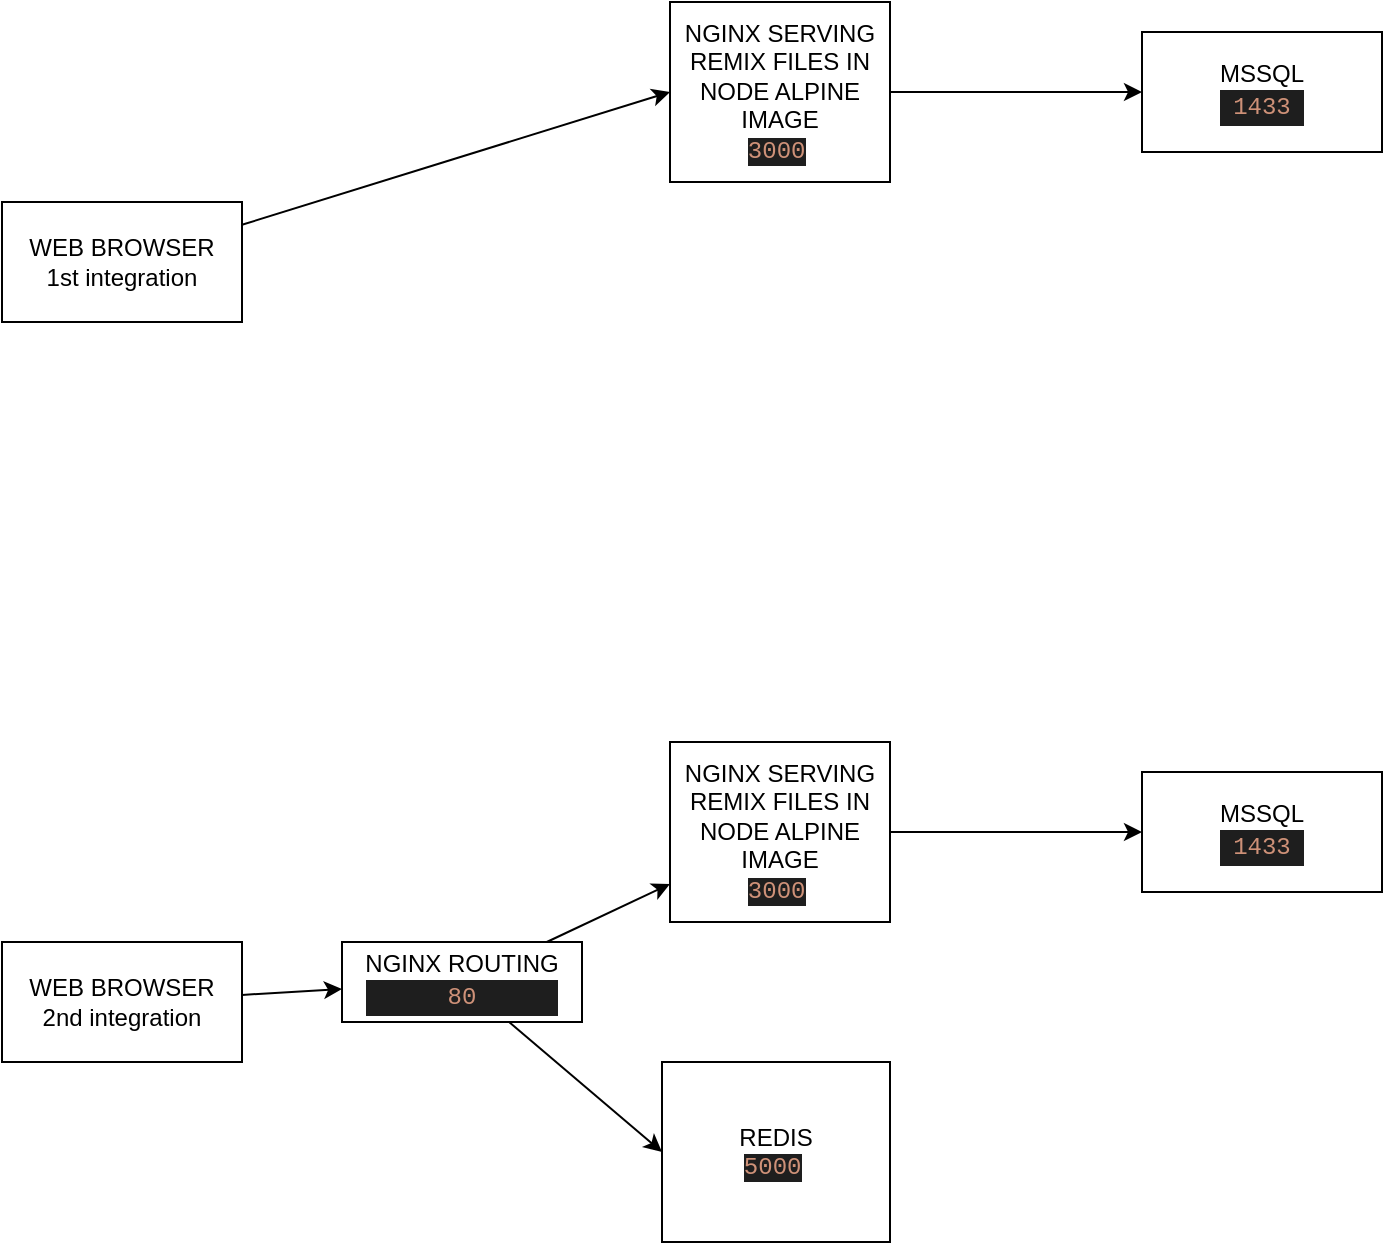 <mxfile>
    <diagram id="-LG3VaJjhduPjDvOLGJU" name="Page-1">
        <mxGraphModel dx="885" dy="860" grid="1" gridSize="10" guides="1" tooltips="1" connect="1" arrows="1" fold="1" page="1" pageScale="1" pageWidth="827" pageHeight="1169" math="0" shadow="0">
            <root>
                <mxCell id="0"/>
                <mxCell id="1" parent="0"/>
                <mxCell id="7" value="" style="edgeStyle=none;html=1;" edge="1" parent="1" source="2" target="4">
                    <mxGeometry relative="1" as="geometry"/>
                </mxCell>
                <mxCell id="2" value="WEB BROWSER&lt;br&gt;2nd integration" style="whiteSpace=wrap;html=1;" vertex="1" parent="1">
                    <mxGeometry x="67" y="490" width="120" height="60" as="geometry"/>
                </mxCell>
                <mxCell id="8" style="edgeStyle=none;html=1;" edge="1" parent="1" source="4" target="5">
                    <mxGeometry relative="1" as="geometry"/>
                </mxCell>
                <mxCell id="15" style="edgeStyle=none;html=1;entryX=0;entryY=0.5;entryDx=0;entryDy=0;" edge="1" parent="1" source="4" target="13">
                    <mxGeometry relative="1" as="geometry"/>
                </mxCell>
                <mxCell id="4" value="NGINX ROUTING&lt;br&gt;&lt;div style=&quot;background-color: rgb(30 , 30 , 30) ; font-family: &amp;#34;menlo&amp;#34; , &amp;#34;monaco&amp;#34; , &amp;#34;courier new&amp;#34; , monospace ; line-height: 18px&quot;&gt;&lt;font color=&quot;#ce9178&quot;&gt;80&lt;/font&gt;&lt;/div&gt;" style="whiteSpace=wrap;html=1;" vertex="1" parent="1">
                    <mxGeometry x="237" y="490" width="120" height="40" as="geometry"/>
                </mxCell>
                <mxCell id="12" value="" style="edgeStyle=none;html=1;" edge="1" parent="1" source="5" target="6">
                    <mxGeometry relative="1" as="geometry"/>
                </mxCell>
                <mxCell id="5" value="NGINX SERVING REMIX FILES IN NODE ALPINE IMAGE&lt;br&gt;&lt;font color=&quot;#ce9178&quot; face=&quot;Menlo, Monaco, Courier New, monospace&quot;&gt;&lt;span style=&quot;background-color: rgb(30 , 30 , 30)&quot;&gt;3000&lt;/span&gt;&lt;/font&gt;&amp;nbsp;" style="whiteSpace=wrap;html=1;" vertex="1" parent="1">
                    <mxGeometry x="401" y="390" width="110" height="90" as="geometry"/>
                </mxCell>
                <mxCell id="6" value="MSSQL&lt;br&gt;&lt;div style=&quot;color: rgb(212 , 212 , 212) ; background-color: rgb(30 , 30 , 30) ; font-family: &amp;#34;menlo&amp;#34; , &amp;#34;monaco&amp;#34; , &amp;#34;courier new&amp;#34; , monospace ; line-height: 18px&quot;&gt;&lt;span style=&quot;color: #ce9178&quot;&gt;1433&lt;/span&gt;&lt;/div&gt;" style="whiteSpace=wrap;html=1;" vertex="1" parent="1">
                    <mxGeometry x="637" y="405" width="120" height="60" as="geometry"/>
                </mxCell>
                <mxCell id="13" value="REDIS&lt;br&gt;&lt;font color=&quot;#ce9178&quot; face=&quot;Menlo, Monaco, Courier New, monospace&quot;&gt;&lt;span style=&quot;background-color: rgb(30 , 30 , 30)&quot;&gt;5000&lt;/span&gt;&lt;/font&gt;&amp;nbsp;" style="whiteSpace=wrap;html=1;" vertex="1" parent="1">
                    <mxGeometry x="397" y="550" width="114" height="90" as="geometry"/>
                </mxCell>
                <mxCell id="27" value="" style="edgeStyle=none;html=1;entryX=0;entryY=0.5;entryDx=0;entryDy=0;" edge="1" parent="1" source="28" target="33">
                    <mxGeometry relative="1" as="geometry">
                        <mxPoint x="237" y="143.529" as="targetPoint"/>
                    </mxGeometry>
                </mxCell>
                <mxCell id="28" value="WEB BROWSER&lt;br&gt;1st integration" style="whiteSpace=wrap;html=1;" vertex="1" parent="1">
                    <mxGeometry x="67" y="120" width="120" height="60" as="geometry"/>
                </mxCell>
                <mxCell id="32" value="" style="edgeStyle=none;html=1;" edge="1" parent="1" source="33" target="34">
                    <mxGeometry relative="1" as="geometry"/>
                </mxCell>
                <mxCell id="33" value="NGINX SERVING REMIX FILES IN NODE ALPINE IMAGE&lt;br&gt;&lt;font color=&quot;#ce9178&quot; face=&quot;Menlo, Monaco, Courier New, monospace&quot;&gt;&lt;span style=&quot;background-color: rgb(30 , 30 , 30)&quot;&gt;3000&lt;/span&gt;&lt;/font&gt;&amp;nbsp;" style="whiteSpace=wrap;html=1;" vertex="1" parent="1">
                    <mxGeometry x="401" y="20" width="110" height="90" as="geometry"/>
                </mxCell>
                <mxCell id="34" value="MSSQL&lt;br&gt;&lt;div style=&quot;color: rgb(212 , 212 , 212) ; background-color: rgb(30 , 30 , 30) ; font-family: &amp;#34;menlo&amp;#34; , &amp;#34;monaco&amp;#34; , &amp;#34;courier new&amp;#34; , monospace ; line-height: 18px&quot;&gt;&lt;span style=&quot;color: #ce9178&quot;&gt;1433&lt;/span&gt;&lt;/div&gt;" style="whiteSpace=wrap;html=1;" vertex="1" parent="1">
                    <mxGeometry x="637" y="35" width="120" height="60" as="geometry"/>
                </mxCell>
            </root>
        </mxGraphModel>
    </diagram>
</mxfile>